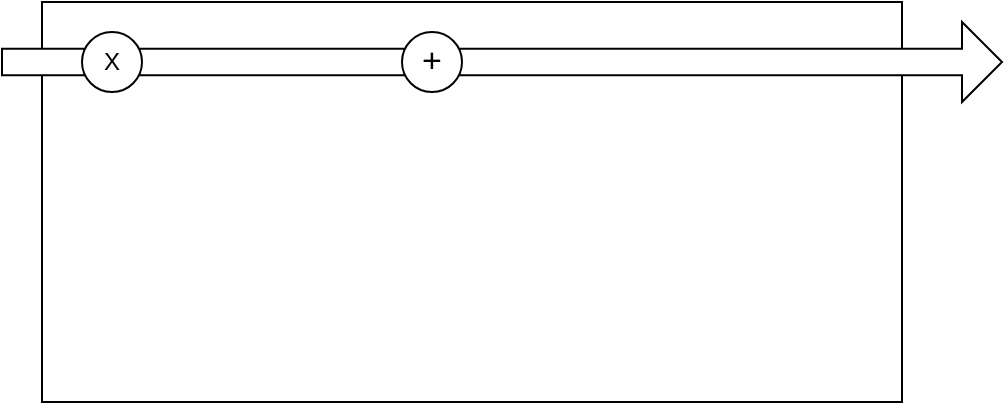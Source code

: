 <mxfile version="14.7.5" type="github">
  <diagram id="OqnlQ_nrto0VnB4AnUD3" name="Page-1">
    <mxGraphModel dx="782" dy="1582" grid="1" gridSize="10" guides="1" tooltips="1" connect="1" arrows="1" fold="1" page="1" pageScale="1" pageWidth="827" pageHeight="1169" math="0" shadow="0">
      <root>
        <mxCell id="0" />
        <mxCell id="1" parent="0" />
        <mxCell id="jl1SPefazg5a8Nsi_B-F-1" value="" style="rounded=0;whiteSpace=wrap;html=1;" vertex="1" parent="1">
          <mxGeometry x="160" y="-310" width="430" height="200" as="geometry" />
        </mxCell>
        <mxCell id="jl1SPefazg5a8Nsi_B-F-5" value="" style="html=1;shadow=0;dashed=0;align=center;verticalAlign=middle;shape=mxgraph.arrows2.arrow;dy=0.67;dx=20;notch=0;" vertex="1" parent="1">
          <mxGeometry x="140" y="-300" width="500" height="40" as="geometry" />
        </mxCell>
        <mxCell id="jl1SPefazg5a8Nsi_B-F-6" value="X" style="ellipse;whiteSpace=wrap;html=1;aspect=fixed;" vertex="1" parent="1">
          <mxGeometry x="180" y="-295" width="30" height="30" as="geometry" />
        </mxCell>
        <mxCell id="jl1SPefazg5a8Nsi_B-F-7" value="&lt;font style=&quot;font-size: 17px&quot;&gt;+&lt;/font&gt;" style="ellipse;whiteSpace=wrap;html=1;aspect=fixed;" vertex="1" parent="1">
          <mxGeometry x="340" y="-295" width="30" height="30" as="geometry" />
        </mxCell>
      </root>
    </mxGraphModel>
  </diagram>
</mxfile>
